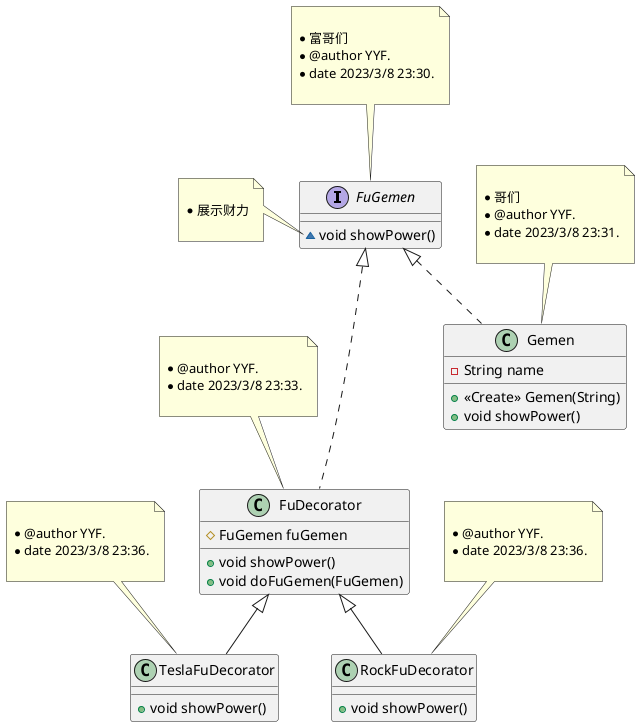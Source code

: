 @startuml
interface FuGemen {
~ void showPower()
}
note top of FuGemen

 * 富哥们
 * @author YYF.
 * date 2023/3/8 23:30.
 
end note
note left of FuGemen::showPower()

     * 展示财力
     
end note

class FuDecorator {
# FuGemen fuGemen
+ void showPower()
+ void doFuGemen(FuGemen)
}
note top of FuDecorator

 * @author YYF.
 * date 2023/3/8 23:33.
 
end note

class TeslaFuDecorator {
+ void showPower()
}
note top of TeslaFuDecorator

 * @author YYF.
 * date 2023/3/8 23:36.
 
end note

class RockFuDecorator {
+ void showPower()
}
note top of RockFuDecorator

 * @author YYF.
 * date 2023/3/8 23:36.
 
end note

class Gemen {
- String name
+ <<Create>> Gemen(String)
+ void showPower()
}
note top of Gemen

 * 哥们
 * @author YYF.
 * date 2023/3/8 23:31.
 
end note



FuGemen <|... FuDecorator
FuDecorator <|-- TeslaFuDecorator
FuDecorator <|-- RockFuDecorator
FuGemen <|.. Gemen
@enduml